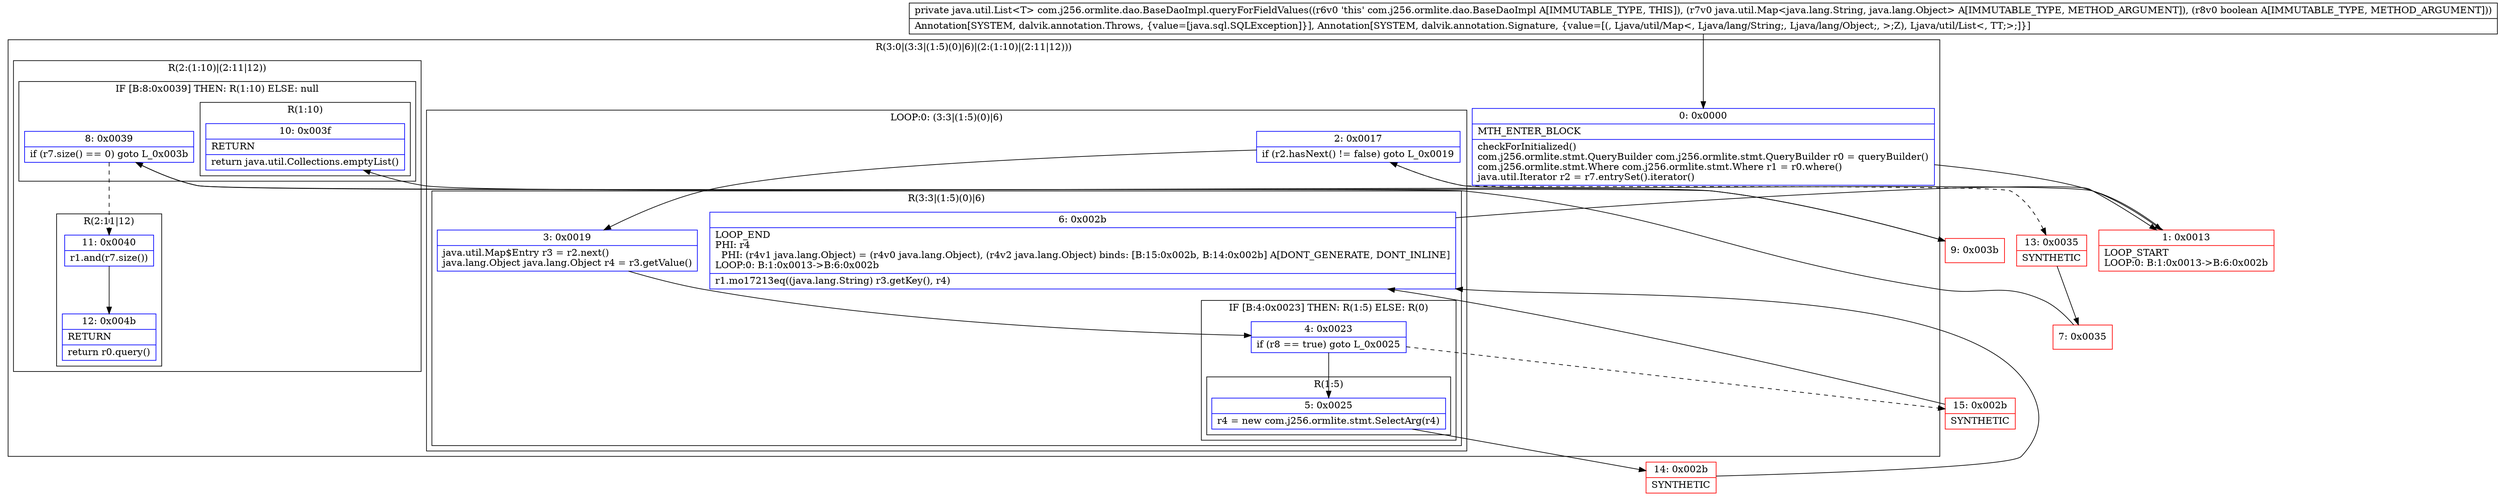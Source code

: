 digraph "CFG forcom.j256.ormlite.dao.BaseDaoImpl.queryForFieldValues(Ljava\/util\/Map;Z)Ljava\/util\/List;" {
subgraph cluster_Region_1830214395 {
label = "R(3:0|(3:3|(1:5)(0)|6)|(2:(1:10)|(2:11|12)))";
node [shape=record,color=blue];
Node_0 [shape=record,label="{0\:\ 0x0000|MTH_ENTER_BLOCK\l|checkForInitialized()\lcom.j256.ormlite.stmt.QueryBuilder com.j256.ormlite.stmt.QueryBuilder r0 = queryBuilder()\lcom.j256.ormlite.stmt.Where com.j256.ormlite.stmt.Where r1 = r0.where()\ljava.util.Iterator r2 = r7.entrySet().iterator()\l}"];
subgraph cluster_LoopRegion_1201158260 {
label = "LOOP:0: (3:3|(1:5)(0)|6)";
node [shape=record,color=blue];
Node_2 [shape=record,label="{2\:\ 0x0017|if (r2.hasNext() != false) goto L_0x0019\l}"];
subgraph cluster_Region_1508692619 {
label = "R(3:3|(1:5)(0)|6)";
node [shape=record,color=blue];
Node_3 [shape=record,label="{3\:\ 0x0019|java.util.Map$Entry r3 = r2.next()\ljava.lang.Object java.lang.Object r4 = r3.getValue()\l}"];
subgraph cluster_IfRegion_929275721 {
label = "IF [B:4:0x0023] THEN: R(1:5) ELSE: R(0)";
node [shape=record,color=blue];
Node_4 [shape=record,label="{4\:\ 0x0023|if (r8 == true) goto L_0x0025\l}"];
subgraph cluster_Region_1172774609 {
label = "R(1:5)";
node [shape=record,color=blue];
Node_5 [shape=record,label="{5\:\ 0x0025|r4 = new com.j256.ormlite.stmt.SelectArg(r4)\l}"];
}
subgraph cluster_Region_687226318 {
label = "R(0)";
node [shape=record,color=blue];
}
}
Node_6 [shape=record,label="{6\:\ 0x002b|LOOP_END\lPHI: r4 \l  PHI: (r4v1 java.lang.Object) = (r4v0 java.lang.Object), (r4v2 java.lang.Object) binds: [B:15:0x002b, B:14:0x002b] A[DONT_GENERATE, DONT_INLINE]\lLOOP:0: B:1:0x0013\-\>B:6:0x002b\l|r1.mo17213eq((java.lang.String) r3.getKey(), r4)\l}"];
}
}
subgraph cluster_Region_881980513 {
label = "R(2:(1:10)|(2:11|12))";
node [shape=record,color=blue];
subgraph cluster_IfRegion_852238623 {
label = "IF [B:8:0x0039] THEN: R(1:10) ELSE: null";
node [shape=record,color=blue];
Node_8 [shape=record,label="{8\:\ 0x0039|if (r7.size() == 0) goto L_0x003b\l}"];
subgraph cluster_Region_427719128 {
label = "R(1:10)";
node [shape=record,color=blue];
Node_10 [shape=record,label="{10\:\ 0x003f|RETURN\l|return java.util.Collections.emptyList()\l}"];
}
}
subgraph cluster_Region_1931779236 {
label = "R(2:11|12)";
node [shape=record,color=blue];
Node_11 [shape=record,label="{11\:\ 0x0040|r1.and(r7.size())\l}"];
Node_12 [shape=record,label="{12\:\ 0x004b|RETURN\l|return r0.query()\l}"];
}
}
}
Node_1 [shape=record,color=red,label="{1\:\ 0x0013|LOOP_START\lLOOP:0: B:1:0x0013\-\>B:6:0x002b\l}"];
Node_7 [shape=record,color=red,label="{7\:\ 0x0035}"];
Node_9 [shape=record,color=red,label="{9\:\ 0x003b}"];
Node_13 [shape=record,color=red,label="{13\:\ 0x0035|SYNTHETIC\l}"];
Node_14 [shape=record,color=red,label="{14\:\ 0x002b|SYNTHETIC\l}"];
Node_15 [shape=record,color=red,label="{15\:\ 0x002b|SYNTHETIC\l}"];
MethodNode[shape=record,label="{private java.util.List\<T\> com.j256.ormlite.dao.BaseDaoImpl.queryForFieldValues((r6v0 'this' com.j256.ormlite.dao.BaseDaoImpl A[IMMUTABLE_TYPE, THIS]), (r7v0 java.util.Map\<java.lang.String, java.lang.Object\> A[IMMUTABLE_TYPE, METHOD_ARGUMENT]), (r8v0 boolean A[IMMUTABLE_TYPE, METHOD_ARGUMENT]))  | Annotation[SYSTEM, dalvik.annotation.Throws, \{value=[java.sql.SQLException]\}], Annotation[SYSTEM, dalvik.annotation.Signature, \{value=[(, Ljava\/util\/Map\<, Ljava\/lang\/String;, Ljava\/lang\/Object;, \>;Z), Ljava\/util\/List\<, TT;\>;]\}]\l}"];
MethodNode -> Node_0;
Node_0 -> Node_1;
Node_2 -> Node_3;
Node_2 -> Node_13[style=dashed];
Node_3 -> Node_4;
Node_4 -> Node_5;
Node_4 -> Node_15[style=dashed];
Node_5 -> Node_14;
Node_6 -> Node_1;
Node_8 -> Node_9;
Node_8 -> Node_11[style=dashed];
Node_11 -> Node_12;
Node_1 -> Node_2;
Node_7 -> Node_8;
Node_9 -> Node_10;
Node_13 -> Node_7;
Node_14 -> Node_6;
Node_15 -> Node_6;
}

